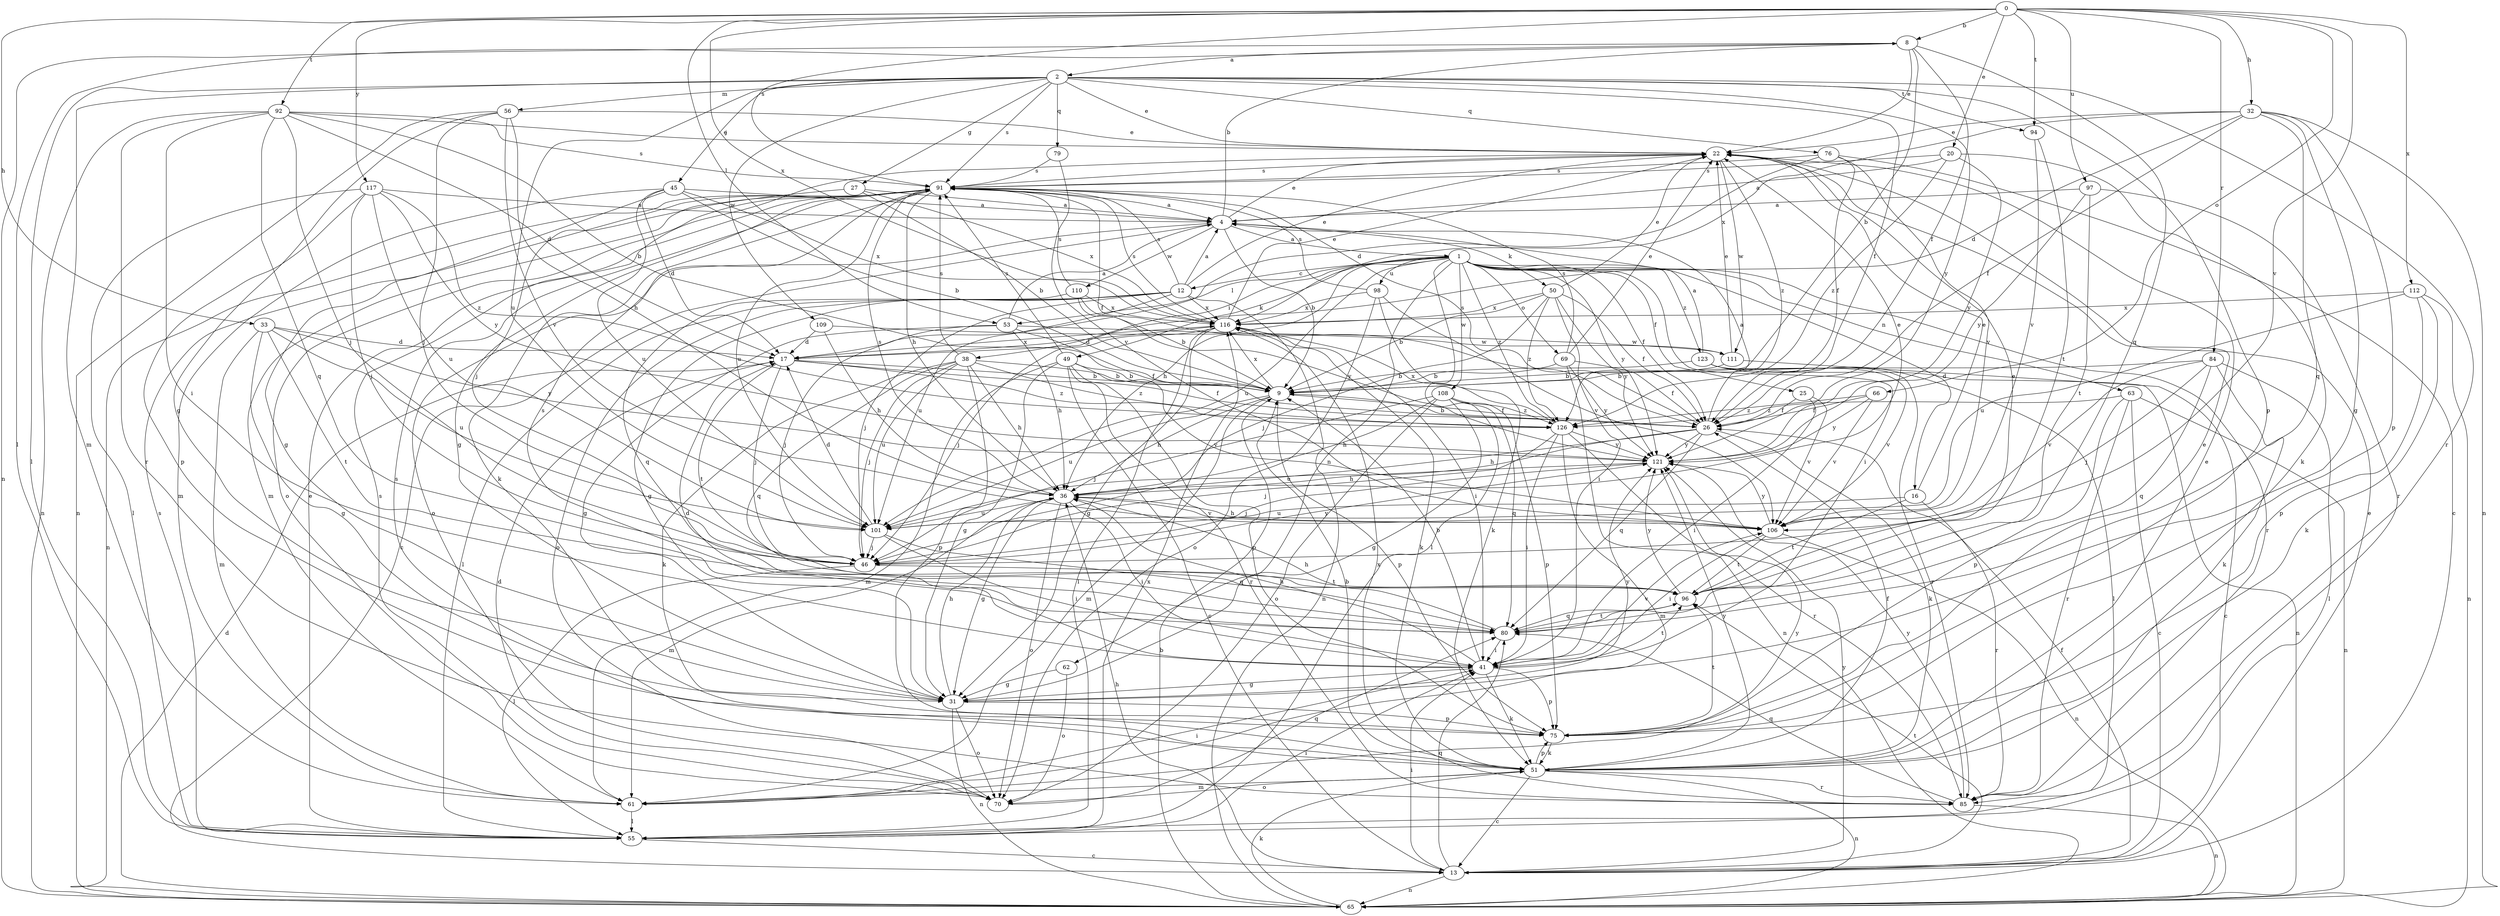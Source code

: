strict digraph  {
0;
1;
2;
4;
8;
9;
12;
13;
16;
17;
20;
22;
25;
26;
27;
31;
32;
33;
36;
38;
41;
45;
46;
49;
50;
51;
53;
55;
56;
61;
62;
63;
65;
66;
69;
70;
75;
76;
79;
80;
84;
85;
91;
92;
94;
96;
97;
98;
101;
106;
108;
109;
110;
111;
112;
116;
117;
121;
123;
126;
0 -> 8  [label=b];
0 -> 20  [label=e];
0 -> 32  [label=h];
0 -> 33  [label=h];
0 -> 53  [label=l];
0 -> 66  [label=o];
0 -> 84  [label=r];
0 -> 91  [label=s];
0 -> 92  [label=t];
0 -> 94  [label=t];
0 -> 97  [label=u];
0 -> 106  [label=v];
0 -> 112  [label=x];
0 -> 116  [label=x];
0 -> 117  [label=y];
1 -> 12  [label=c];
1 -> 16  [label=d];
1 -> 25  [label=f];
1 -> 26  [label=f];
1 -> 36  [label=h];
1 -> 38  [label=i];
1 -> 41  [label=i];
1 -> 49  [label=k];
1 -> 53  [label=l];
1 -> 55  [label=l];
1 -> 62  [label=n];
1 -> 63  [label=n];
1 -> 69  [label=o];
1 -> 85  [label=r];
1 -> 98  [label=u];
1 -> 101  [label=u];
1 -> 108  [label=w];
1 -> 121  [label=y];
1 -> 123  [label=z];
1 -> 126  [label=z];
2 -> 22  [label=e];
2 -> 26  [label=f];
2 -> 27  [label=g];
2 -> 45  [label=j];
2 -> 55  [label=l];
2 -> 56  [label=m];
2 -> 61  [label=m];
2 -> 75  [label=p];
2 -> 76  [label=q];
2 -> 79  [label=q];
2 -> 85  [label=r];
2 -> 91  [label=s];
2 -> 94  [label=t];
2 -> 101  [label=u];
2 -> 109  [label=w];
2 -> 121  [label=y];
4 -> 1  [label=a];
4 -> 8  [label=b];
4 -> 9  [label=b];
4 -> 13  [label=c];
4 -> 22  [label=e];
4 -> 50  [label=k];
4 -> 70  [label=o];
4 -> 110  [label=w];
8 -> 2  [label=a];
8 -> 9  [label=b];
8 -> 22  [label=e];
8 -> 26  [label=f];
8 -> 55  [label=l];
8 -> 65  [label=n];
8 -> 80  [label=q];
9 -> 26  [label=f];
9 -> 36  [label=h];
9 -> 61  [label=m];
9 -> 75  [label=p];
9 -> 101  [label=u];
9 -> 116  [label=x];
12 -> 4  [label=a];
12 -> 22  [label=e];
12 -> 31  [label=g];
12 -> 46  [label=j];
12 -> 55  [label=l];
12 -> 65  [label=n];
12 -> 70  [label=o];
12 -> 91  [label=s];
12 -> 101  [label=u];
12 -> 116  [label=x];
13 -> 22  [label=e];
13 -> 26  [label=f];
13 -> 36  [label=h];
13 -> 41  [label=i];
13 -> 65  [label=n];
13 -> 80  [label=q];
13 -> 96  [label=t];
13 -> 121  [label=y];
16 -> 22  [label=e];
16 -> 85  [label=r];
16 -> 96  [label=t];
16 -> 101  [label=u];
17 -> 9  [label=b];
17 -> 26  [label=f];
17 -> 46  [label=j];
17 -> 96  [label=t];
17 -> 116  [label=x];
17 -> 126  [label=z];
20 -> 4  [label=a];
20 -> 51  [label=k];
20 -> 91  [label=s];
20 -> 121  [label=y];
20 -> 126  [label=z];
22 -> 91  [label=s];
22 -> 111  [label=w];
22 -> 126  [label=z];
25 -> 26  [label=f];
25 -> 41  [label=i];
25 -> 106  [label=v];
26 -> 4  [label=a];
26 -> 9  [label=b];
26 -> 36  [label=h];
26 -> 51  [label=k];
26 -> 80  [label=q];
26 -> 91  [label=s];
26 -> 101  [label=u];
26 -> 121  [label=y];
27 -> 4  [label=a];
27 -> 9  [label=b];
27 -> 46  [label=j];
27 -> 116  [label=x];
31 -> 36  [label=h];
31 -> 65  [label=n];
31 -> 70  [label=o];
31 -> 75  [label=p];
31 -> 121  [label=y];
32 -> 17  [label=d];
32 -> 22  [label=e];
32 -> 26  [label=f];
32 -> 31  [label=g];
32 -> 65  [label=n];
32 -> 75  [label=p];
32 -> 80  [label=q];
32 -> 116  [label=x];
33 -> 17  [label=d];
33 -> 31  [label=g];
33 -> 61  [label=m];
33 -> 96  [label=t];
33 -> 101  [label=u];
33 -> 121  [label=y];
36 -> 22  [label=e];
36 -> 31  [label=g];
36 -> 41  [label=i];
36 -> 61  [label=m];
36 -> 70  [label=o];
36 -> 91  [label=s];
36 -> 101  [label=u];
36 -> 106  [label=v];
38 -> 9  [label=b];
38 -> 36  [label=h];
38 -> 46  [label=j];
38 -> 51  [label=k];
38 -> 75  [label=p];
38 -> 80  [label=q];
38 -> 91  [label=s];
38 -> 101  [label=u];
38 -> 126  [label=z];
41 -> 9  [label=b];
41 -> 17  [label=d];
41 -> 31  [label=g];
41 -> 36  [label=h];
41 -> 51  [label=k];
41 -> 75  [label=p];
41 -> 96  [label=t];
41 -> 106  [label=v];
45 -> 4  [label=a];
45 -> 9  [label=b];
45 -> 17  [label=d];
45 -> 31  [label=g];
45 -> 61  [label=m];
45 -> 101  [label=u];
45 -> 116  [label=x];
46 -> 55  [label=l];
46 -> 96  [label=t];
46 -> 121  [label=y];
49 -> 9  [label=b];
49 -> 13  [label=c];
49 -> 31  [label=g];
49 -> 61  [label=m];
49 -> 75  [label=p];
49 -> 85  [label=r];
49 -> 91  [label=s];
49 -> 106  [label=v];
50 -> 9  [label=b];
50 -> 22  [label=e];
50 -> 26  [label=f];
50 -> 41  [label=i];
50 -> 46  [label=j];
50 -> 116  [label=x];
50 -> 121  [label=y];
50 -> 126  [label=z];
51 -> 9  [label=b];
51 -> 13  [label=c];
51 -> 22  [label=e];
51 -> 26  [label=f];
51 -> 61  [label=m];
51 -> 65  [label=n];
51 -> 70  [label=o];
51 -> 75  [label=p];
51 -> 85  [label=r];
51 -> 91  [label=s];
51 -> 121  [label=y];
53 -> 4  [label=a];
53 -> 26  [label=f];
53 -> 31  [label=g];
53 -> 36  [label=h];
53 -> 46  [label=j];
53 -> 111  [label=w];
55 -> 13  [label=c];
55 -> 22  [label=e];
55 -> 41  [label=i];
55 -> 91  [label=s];
55 -> 116  [label=x];
56 -> 22  [label=e];
56 -> 31  [label=g];
56 -> 36  [label=h];
56 -> 46  [label=j];
56 -> 65  [label=n];
56 -> 106  [label=v];
61 -> 41  [label=i];
61 -> 55  [label=l];
61 -> 121  [label=y];
62 -> 31  [label=g];
62 -> 70  [label=o];
63 -> 13  [label=c];
63 -> 65  [label=n];
63 -> 75  [label=p];
63 -> 85  [label=r];
63 -> 126  [label=z];
65 -> 9  [label=b];
65 -> 17  [label=d];
65 -> 51  [label=k];
66 -> 26  [label=f];
66 -> 106  [label=v];
66 -> 121  [label=y];
66 -> 126  [label=z];
69 -> 9  [label=b];
69 -> 22  [label=e];
69 -> 26  [label=f];
69 -> 65  [label=n];
69 -> 91  [label=s];
69 -> 121  [label=y];
70 -> 17  [label=d];
70 -> 80  [label=q];
70 -> 91  [label=s];
75 -> 22  [label=e];
75 -> 51  [label=k];
75 -> 96  [label=t];
76 -> 13  [label=c];
76 -> 17  [label=d];
76 -> 26  [label=f];
76 -> 91  [label=s];
76 -> 106  [label=v];
79 -> 91  [label=s];
79 -> 106  [label=v];
80 -> 36  [label=h];
80 -> 41  [label=i];
80 -> 91  [label=s];
80 -> 96  [label=t];
84 -> 9  [label=b];
84 -> 46  [label=j];
84 -> 51  [label=k];
84 -> 55  [label=l];
84 -> 80  [label=q];
84 -> 106  [label=v];
85 -> 65  [label=n];
85 -> 80  [label=q];
85 -> 116  [label=x];
85 -> 121  [label=y];
91 -> 4  [label=a];
91 -> 26  [label=f];
91 -> 31  [label=g];
91 -> 36  [label=h];
91 -> 51  [label=k];
91 -> 61  [label=m];
91 -> 65  [label=n];
91 -> 70  [label=o];
91 -> 101  [label=u];
92 -> 9  [label=b];
92 -> 17  [label=d];
92 -> 22  [label=e];
92 -> 41  [label=i];
92 -> 46  [label=j];
92 -> 65  [label=n];
92 -> 80  [label=q];
92 -> 85  [label=r];
92 -> 91  [label=s];
94 -> 96  [label=t];
94 -> 106  [label=v];
96 -> 22  [label=e];
96 -> 80  [label=q];
96 -> 121  [label=y];
97 -> 4  [label=a];
97 -> 85  [label=r];
97 -> 96  [label=t];
97 -> 121  [label=y];
98 -> 51  [label=k];
98 -> 70  [label=o];
98 -> 91  [label=s];
98 -> 106  [label=v];
98 -> 116  [label=x];
101 -> 17  [label=d];
101 -> 41  [label=i];
101 -> 46  [label=j];
101 -> 80  [label=q];
106 -> 36  [label=h];
106 -> 41  [label=i];
106 -> 65  [label=n];
106 -> 96  [label=t];
106 -> 121  [label=y];
108 -> 31  [label=g];
108 -> 36  [label=h];
108 -> 46  [label=j];
108 -> 70  [label=o];
108 -> 75  [label=p];
108 -> 80  [label=q];
108 -> 126  [label=z];
109 -> 17  [label=d];
109 -> 36  [label=h];
109 -> 111  [label=w];
110 -> 9  [label=b];
110 -> 80  [label=q];
110 -> 91  [label=s];
110 -> 116  [label=x];
110 -> 121  [label=y];
111 -> 9  [label=b];
111 -> 13  [label=c];
111 -> 22  [label=e];
112 -> 51  [label=k];
112 -> 65  [label=n];
112 -> 75  [label=p];
112 -> 101  [label=u];
112 -> 116  [label=x];
116 -> 17  [label=d];
116 -> 22  [label=e];
116 -> 31  [label=g];
116 -> 41  [label=i];
116 -> 46  [label=j];
116 -> 51  [label=k];
116 -> 55  [label=l];
116 -> 91  [label=s];
117 -> 4  [label=a];
117 -> 46  [label=j];
117 -> 55  [label=l];
117 -> 75  [label=p];
117 -> 101  [label=u];
117 -> 121  [label=y];
117 -> 126  [label=z];
121 -> 36  [label=h];
121 -> 46  [label=j];
123 -> 4  [label=a];
123 -> 9  [label=b];
123 -> 55  [label=l];
123 -> 65  [label=n];
123 -> 85  [label=r];
123 -> 106  [label=v];
126 -> 41  [label=i];
126 -> 46  [label=j];
126 -> 61  [label=m];
126 -> 85  [label=r];
126 -> 116  [label=x];
126 -> 121  [label=y];
}
